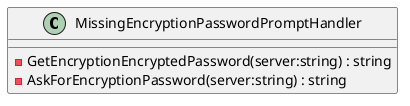 @startuml
class MissingEncryptionPasswordPromptHandler {
    - GetEncryptionEncryptedPassword(server:string) : string
    - AskForEncryptionPassword(server:string) : string
}
@enduml
